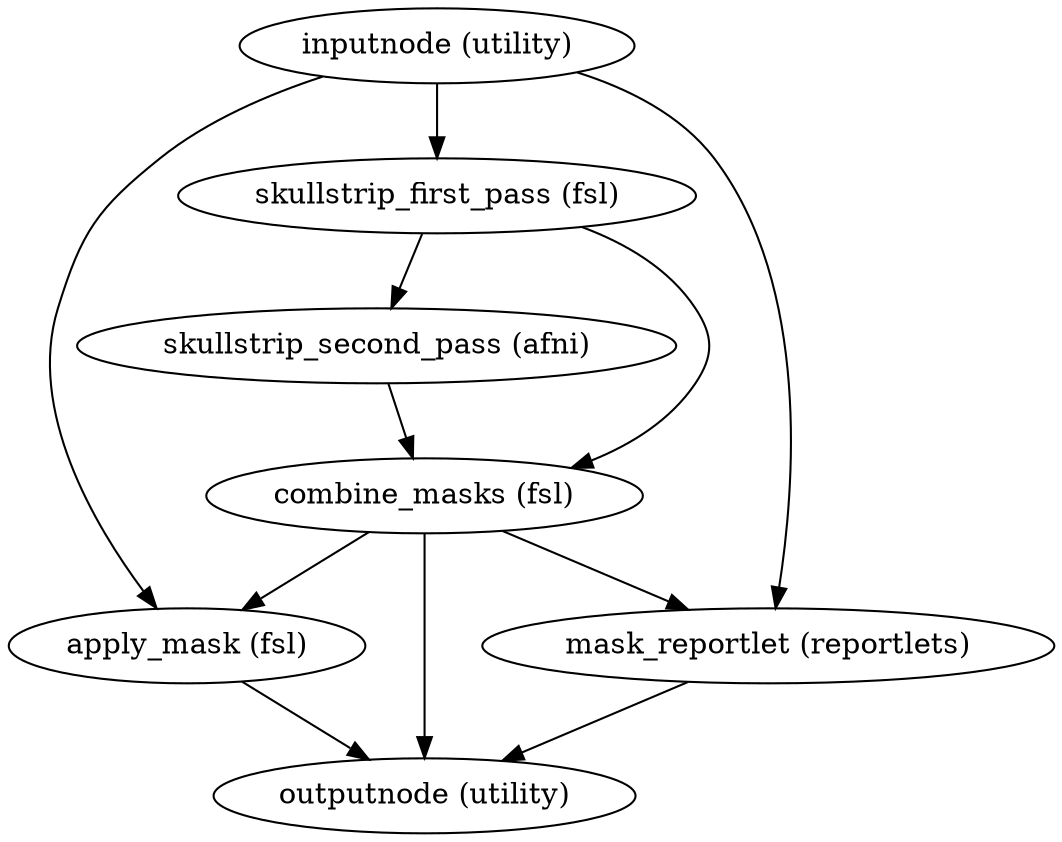 strict digraph  {
"inputnode (utility)";
"skullstrip_first_pass (fsl)";
"apply_mask (fsl)";
"mask_reportlet (reportlets)";
"skullstrip_second_pass (afni)";
"combine_masks (fsl)";
"outputnode (utility)";
"inputnode (utility)" -> "skullstrip_first_pass (fsl)";
"inputnode (utility)" -> "apply_mask (fsl)";
"inputnode (utility)" -> "mask_reportlet (reportlets)";
"skullstrip_first_pass (fsl)" -> "skullstrip_second_pass (afni)";
"skullstrip_first_pass (fsl)" -> "combine_masks (fsl)";
"apply_mask (fsl)" -> "outputnode (utility)";
"mask_reportlet (reportlets)" -> "outputnode (utility)";
"skullstrip_second_pass (afni)" -> "combine_masks (fsl)";
"combine_masks (fsl)" -> "outputnode (utility)";
"combine_masks (fsl)" -> "apply_mask (fsl)";
"combine_masks (fsl)" -> "mask_reportlet (reportlets)";
}
